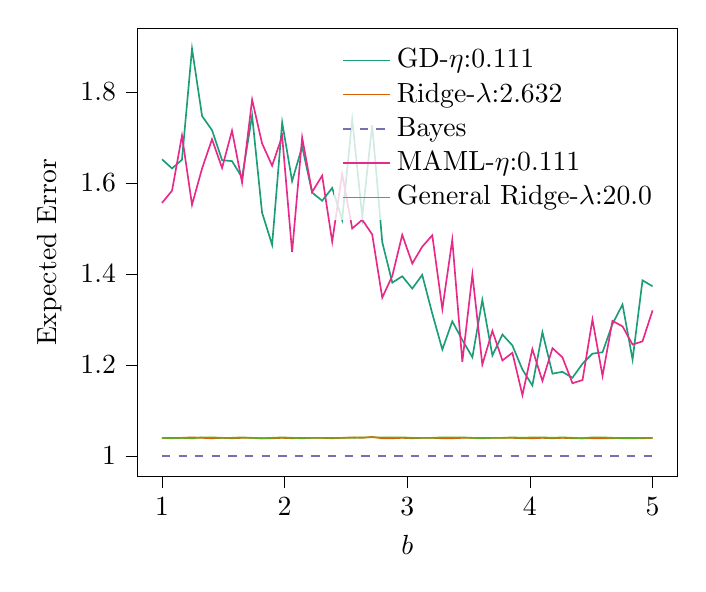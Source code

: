 % This file was created with tikzplotlib v0.10.1.
\begin{tikzpicture}

\definecolor{chocolate217952}{RGB}{217,95,2}
\definecolor{darkcyan27158119}{RGB}{27,158,119}
\definecolor{darkgray176}{RGB}{176,176,176}
\definecolor{deeppink23141138}{RGB}{231,41,138}
\definecolor{lightslategray117112179}{RGB}{117,112,179}
\definecolor{olivedrab10216630}{RGB}{102,166,30}

\begin{axis}[
legend cell align={left},
legend style={fill opacity=0.8, draw opacity=1, text opacity=1, draw=none},
tick align=outside,
tick pos=left,
x grid style={darkgray176},
xlabel={\(\displaystyle b\)},
xmin=0.8, xmax=5.2,
xtick style={color=black},
y grid style={darkgray176},
ylabel={Expected Error},
ymin=0.955, ymax=1.94,
ytick style={color=black}
]
\addplot [semithick, darkcyan27158119]
table {%
1 1.652
1.082 1.632
1.163 1.651
1.245 1.895
1.327 1.747
1.408 1.716
1.49 1.65
1.571 1.648
1.653 1.612
1.735 1.748
1.816 1.535
1.898 1.464
1.98 1.733
2.061 1.604
2.143 1.68
2.224 1.579
2.306 1.561
2.388 1.589
2.469 1.519
2.551 1.74
2.633 1.526
2.714 1.727
2.796 1.47
2.878 1.381
2.959 1.395
3.041 1.368
3.122 1.398
3.204 1.313
3.286 1.234
3.367 1.296
3.449 1.255
3.531 1.217
3.612 1.343
3.694 1.221
3.776 1.267
3.857 1.243
3.939 1.19
4.02 1.155
4.102 1.272
4.184 1.181
4.265 1.185
4.347 1.172
4.429 1.203
4.51 1.225
4.592 1.228
4.673 1.29
4.755 1.333
4.837 1.212
4.918 1.386
5 1.373
};
\addlegendentry{GD-$\eta$:0.111}
\addplot [semithick, chocolate217952]
table {%
1 1.04
1.082 1.04
1.163 1.04
1.245 1.041
1.327 1.04
1.408 1.039
1.49 1.04
1.571 1.039
1.653 1.04
1.735 1.04
1.816 1.039
1.898 1.039
1.98 1.04
2.061 1.039
2.143 1.04
2.224 1.04
2.306 1.04
2.388 1.039
2.469 1.04
2.551 1.041
2.633 1.04
2.714 1.042
2.796 1.039
2.878 1.039
2.959 1.04
3.041 1.039
3.122 1.04
3.204 1.04
3.286 1.039
3.367 1.039
3.449 1.04
3.531 1.04
3.612 1.04
3.694 1.04
3.776 1.04
3.857 1.04
3.939 1.039
4.02 1.039
4.102 1.04
4.184 1.039
4.265 1.04
4.347 1.039
4.429 1.039
4.51 1.039
4.592 1.039
4.673 1.039
4.755 1.04
4.837 1.04
4.918 1.039
5 1.04
};
\addlegendentry{Ridge-$\lambda$:2.632}
\addplot [semithick, lightslategray117112179, dashed]
table {%
1 1.0
1.082 1.0
1.163 1.0
1.245 1.0
1.327 1.0
1.408 1.0
1.49 1.0
1.571 1.0
1.653 1.0
1.735 1.0
1.816 1.0
1.898 1.0
1.98 1.0
2.061 1.0
2.143 1.0
2.224 1.0
2.306 1.0
2.388 1.0
2.469 1.0
2.551 1.0
2.633 1.0
2.714 1.0
2.796 1.0
2.878 1.0
2.959 1.0
3.041 1.0
3.122 1.0
3.204 1.0
3.286 1.0
3.367 1.0
3.449 1.0
3.531 1.0
3.612 1.0
3.694 1.0
3.776 1.0
3.857 1.0
3.939 1.0
4.02 1.0
4.102 1.0
4.184 1.0
4.265 1.0
4.347 1.0
4.429 1.0
4.51 1.0
4.592 1.0
4.673 1.0
4.755 1.0
4.837 1.0
4.918 1.0
5 1.0
};
\addlegendentry{Bayes}
\addplot [semithick, deeppink23141138]
table {%
1 1.556
1.082 1.583
1.163 1.704
1.245 1.552
1.327 1.632
1.408 1.696
1.49 1.633
1.571 1.715
1.653 1.601
1.735 1.783
1.816 1.687
1.898 1.638
1.98 1.703
2.061 1.448
2.143 1.7
2.224 1.58
2.306 1.616
2.388 1.471
2.469 1.62
2.551 1.5
2.633 1.519
2.714 1.487
2.796 1.348
2.878 1.396
2.959 1.486
3.041 1.423
3.122 1.46
3.204 1.485
3.286 1.323
3.367 1.475
3.449 1.207
3.531 1.399
3.612 1.201
3.694 1.275
3.776 1.21
3.857 1.227
3.939 1.134
4.02 1.235
4.102 1.165
4.184 1.237
4.265 1.217
4.347 1.16
4.429 1.167
4.51 1.3
4.592 1.176
4.673 1.297
4.755 1.285
4.837 1.245
4.918 1.252
5 1.32
};
\addlegendentry{MAML-$\eta$:0.111}
\addplot [semithick, olivedrab10216630]
table {%
1 1.04
1.082 1.039
1.163 1.04
1.245 1.039
1.327 1.041
1.408 1.041
1.49 1.04
1.571 1.04
1.653 1.041
1.735 1.04
1.816 1.039
1.898 1.04
1.98 1.041
2.061 1.04
2.143 1.039
2.224 1.04
2.306 1.04
2.388 1.04
2.469 1.04
2.551 1.04
2.633 1.041
2.714 1.041
2.796 1.041
2.878 1.041
2.959 1.041
3.041 1.04
3.122 1.04
3.204 1.04
3.286 1.041
3.367 1.041
3.449 1.041
3.531 1.04
3.612 1.039
3.694 1.04
3.776 1.04
3.857 1.041
3.939 1.04
4.02 1.041
4.102 1.041
4.184 1.04
4.265 1.041
4.347 1.04
4.429 1.039
4.51 1.041
4.592 1.041
4.673 1.04
4.755 1.039
4.837 1.039
4.918 1.04
5 1.04
};
\addlegendentry{General Ridge-$\lambda$:20.0}
\end{axis}

\end{tikzpicture}
